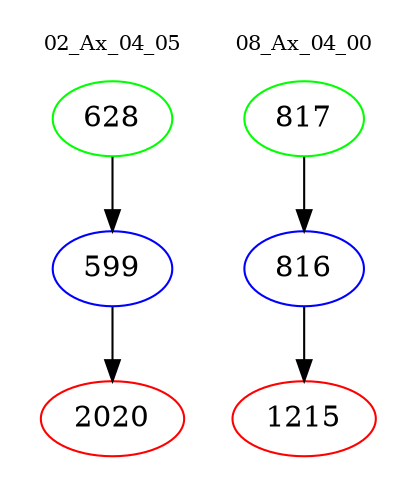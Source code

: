 digraph{
subgraph cluster_0 {
color = white
label = "02_Ax_04_05";
fontsize=10;
T0_628 [label="628", color="green"]
T0_628 -> T0_599 [color="black"]
T0_599 [label="599", color="blue"]
T0_599 -> T0_2020 [color="black"]
T0_2020 [label="2020", color="red"]
}
subgraph cluster_1 {
color = white
label = "08_Ax_04_00";
fontsize=10;
T1_817 [label="817", color="green"]
T1_817 -> T1_816 [color="black"]
T1_816 [label="816", color="blue"]
T1_816 -> T1_1215 [color="black"]
T1_1215 [label="1215", color="red"]
}
}
